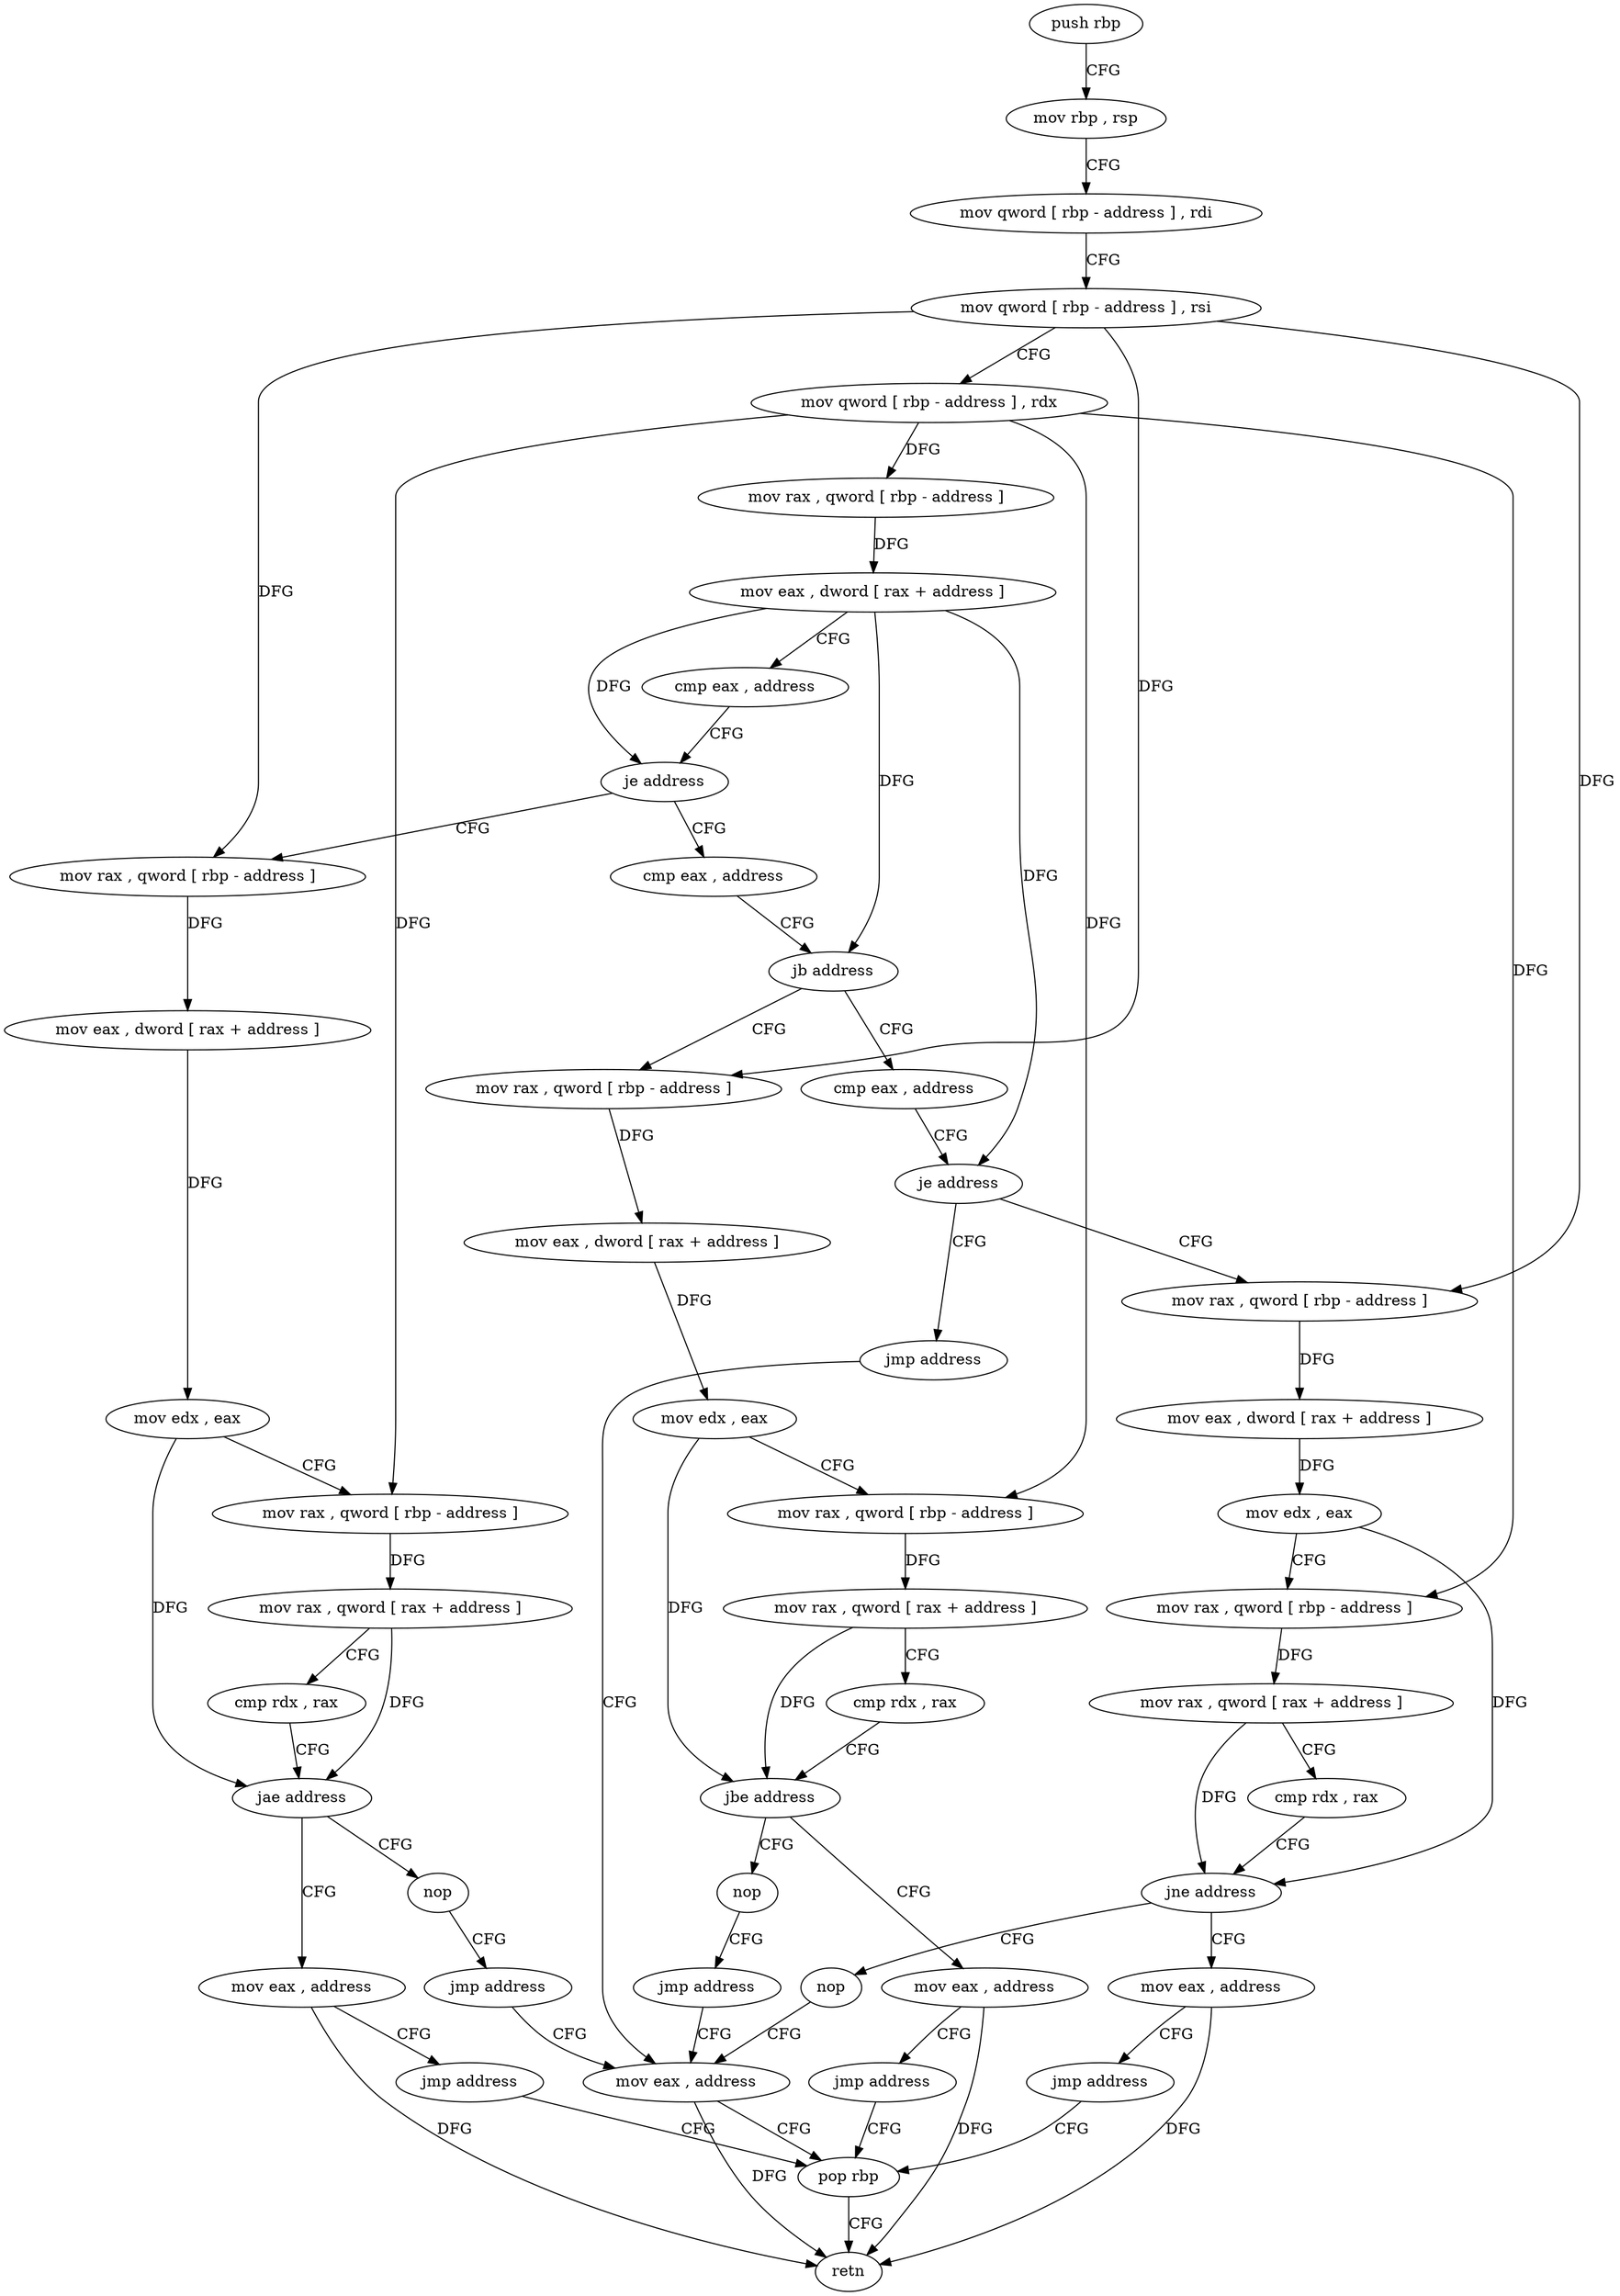digraph "func" {
"4216693" [label = "push rbp" ]
"4216694" [label = "mov rbp , rsp" ]
"4216697" [label = "mov qword [ rbp - address ] , rdi" ]
"4216701" [label = "mov qword [ rbp - address ] , rsi" ]
"4216705" [label = "mov qword [ rbp - address ] , rdx" ]
"4216709" [label = "mov rax , qword [ rbp - address ]" ]
"4216713" [label = "mov eax , dword [ rax + address ]" ]
"4216716" [label = "cmp eax , address" ]
"4216719" [label = "je address" ]
"4216762" [label = "mov rax , qword [ rbp - address ]" ]
"4216721" [label = "cmp eax , address" ]
"4216766" [label = "mov eax , dword [ rax + address ]" ]
"4216769" [label = "mov edx , eax" ]
"4216771" [label = "mov rax , qword [ rbp - address ]" ]
"4216775" [label = "mov rax , qword [ rax + address ]" ]
"4216779" [label = "cmp rdx , rax" ]
"4216782" [label = "jae address" ]
"4216823" [label = "nop" ]
"4216784" [label = "mov eax , address" ]
"4216724" [label = "jb address" ]
"4216733" [label = "mov rax , qword [ rbp - address ]" ]
"4216726" [label = "cmp eax , address" ]
"4216824" [label = "jmp address" ]
"4216827" [label = "mov eax , address" ]
"4216789" [label = "jmp address" ]
"4216832" [label = "pop rbp" ]
"4216737" [label = "mov eax , dword [ rax + address ]" ]
"4216740" [label = "mov edx , eax" ]
"4216742" [label = "mov rax , qword [ rbp - address ]" ]
"4216746" [label = "mov rax , qword [ rax + address ]" ]
"4216750" [label = "cmp rdx , rax" ]
"4216753" [label = "jbe address" ]
"4216820" [label = "nop" ]
"4216755" [label = "mov eax , address" ]
"4216729" [label = "je address" ]
"4216791" [label = "mov rax , qword [ rbp - address ]" ]
"4216731" [label = "jmp address" ]
"4216833" [label = "retn" ]
"4216821" [label = "jmp address" ]
"4216760" [label = "jmp address" ]
"4216795" [label = "mov eax , dword [ rax + address ]" ]
"4216798" [label = "mov edx , eax" ]
"4216800" [label = "mov rax , qword [ rbp - address ]" ]
"4216804" [label = "mov rax , qword [ rax + address ]" ]
"4216808" [label = "cmp rdx , rax" ]
"4216811" [label = "jne address" ]
"4216826" [label = "nop" ]
"4216813" [label = "mov eax , address" ]
"4216818" [label = "jmp address" ]
"4216693" -> "4216694" [ label = "CFG" ]
"4216694" -> "4216697" [ label = "CFG" ]
"4216697" -> "4216701" [ label = "CFG" ]
"4216701" -> "4216705" [ label = "CFG" ]
"4216701" -> "4216762" [ label = "DFG" ]
"4216701" -> "4216733" [ label = "DFG" ]
"4216701" -> "4216791" [ label = "DFG" ]
"4216705" -> "4216709" [ label = "DFG" ]
"4216705" -> "4216771" [ label = "DFG" ]
"4216705" -> "4216742" [ label = "DFG" ]
"4216705" -> "4216800" [ label = "DFG" ]
"4216709" -> "4216713" [ label = "DFG" ]
"4216713" -> "4216716" [ label = "CFG" ]
"4216713" -> "4216719" [ label = "DFG" ]
"4216713" -> "4216724" [ label = "DFG" ]
"4216713" -> "4216729" [ label = "DFG" ]
"4216716" -> "4216719" [ label = "CFG" ]
"4216719" -> "4216762" [ label = "CFG" ]
"4216719" -> "4216721" [ label = "CFG" ]
"4216762" -> "4216766" [ label = "DFG" ]
"4216721" -> "4216724" [ label = "CFG" ]
"4216766" -> "4216769" [ label = "DFG" ]
"4216769" -> "4216771" [ label = "CFG" ]
"4216769" -> "4216782" [ label = "DFG" ]
"4216771" -> "4216775" [ label = "DFG" ]
"4216775" -> "4216779" [ label = "CFG" ]
"4216775" -> "4216782" [ label = "DFG" ]
"4216779" -> "4216782" [ label = "CFG" ]
"4216782" -> "4216823" [ label = "CFG" ]
"4216782" -> "4216784" [ label = "CFG" ]
"4216823" -> "4216824" [ label = "CFG" ]
"4216784" -> "4216789" [ label = "CFG" ]
"4216784" -> "4216833" [ label = "DFG" ]
"4216724" -> "4216733" [ label = "CFG" ]
"4216724" -> "4216726" [ label = "CFG" ]
"4216733" -> "4216737" [ label = "DFG" ]
"4216726" -> "4216729" [ label = "CFG" ]
"4216824" -> "4216827" [ label = "CFG" ]
"4216827" -> "4216832" [ label = "CFG" ]
"4216827" -> "4216833" [ label = "DFG" ]
"4216789" -> "4216832" [ label = "CFG" ]
"4216832" -> "4216833" [ label = "CFG" ]
"4216737" -> "4216740" [ label = "DFG" ]
"4216740" -> "4216742" [ label = "CFG" ]
"4216740" -> "4216753" [ label = "DFG" ]
"4216742" -> "4216746" [ label = "DFG" ]
"4216746" -> "4216750" [ label = "CFG" ]
"4216746" -> "4216753" [ label = "DFG" ]
"4216750" -> "4216753" [ label = "CFG" ]
"4216753" -> "4216820" [ label = "CFG" ]
"4216753" -> "4216755" [ label = "CFG" ]
"4216820" -> "4216821" [ label = "CFG" ]
"4216755" -> "4216760" [ label = "CFG" ]
"4216755" -> "4216833" [ label = "DFG" ]
"4216729" -> "4216791" [ label = "CFG" ]
"4216729" -> "4216731" [ label = "CFG" ]
"4216791" -> "4216795" [ label = "DFG" ]
"4216731" -> "4216827" [ label = "CFG" ]
"4216821" -> "4216827" [ label = "CFG" ]
"4216760" -> "4216832" [ label = "CFG" ]
"4216795" -> "4216798" [ label = "DFG" ]
"4216798" -> "4216800" [ label = "CFG" ]
"4216798" -> "4216811" [ label = "DFG" ]
"4216800" -> "4216804" [ label = "DFG" ]
"4216804" -> "4216808" [ label = "CFG" ]
"4216804" -> "4216811" [ label = "DFG" ]
"4216808" -> "4216811" [ label = "CFG" ]
"4216811" -> "4216826" [ label = "CFG" ]
"4216811" -> "4216813" [ label = "CFG" ]
"4216826" -> "4216827" [ label = "CFG" ]
"4216813" -> "4216818" [ label = "CFG" ]
"4216813" -> "4216833" [ label = "DFG" ]
"4216818" -> "4216832" [ label = "CFG" ]
}
